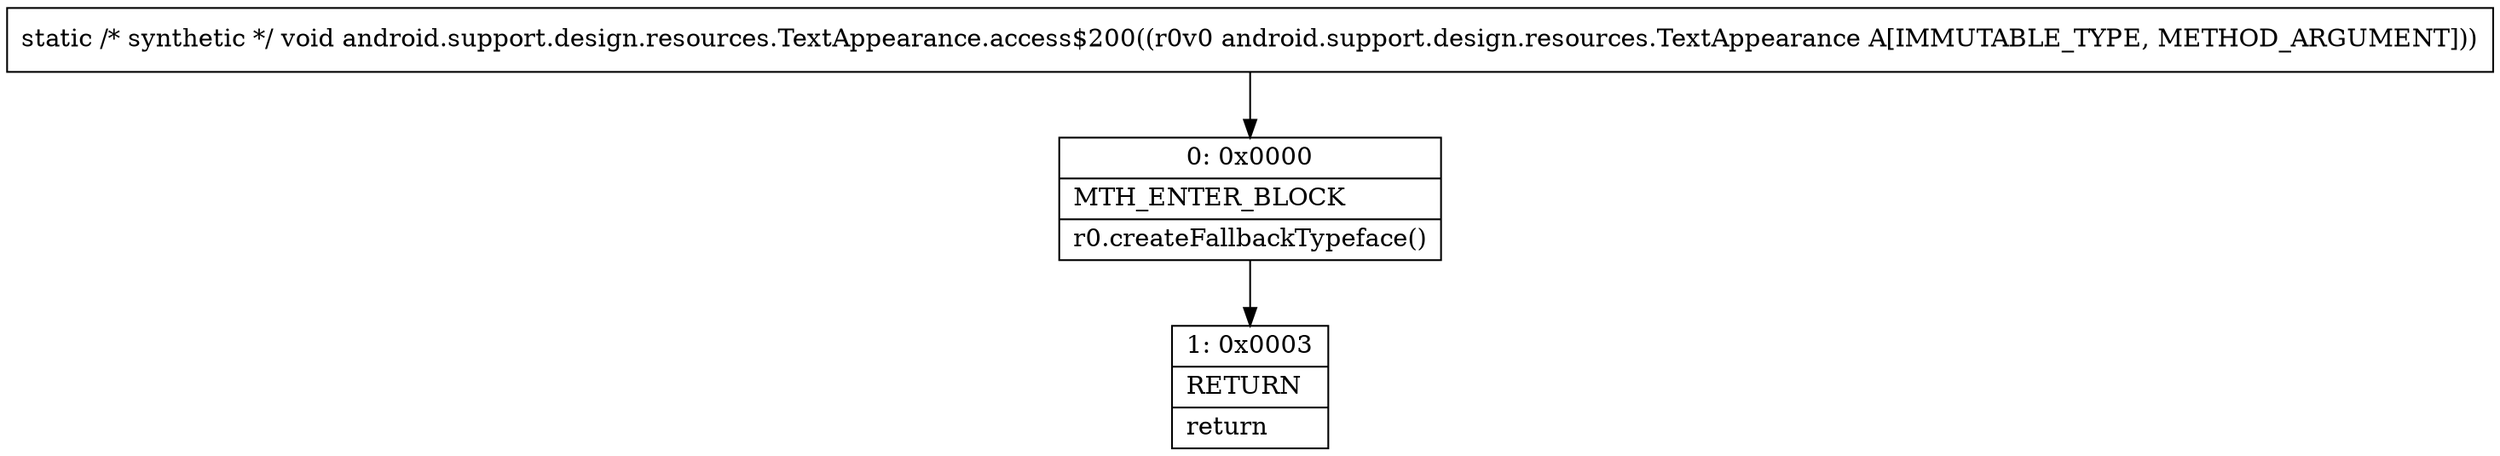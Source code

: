 digraph "CFG forandroid.support.design.resources.TextAppearance.access$200(Landroid\/support\/design\/resources\/TextAppearance;)V" {
Node_0 [shape=record,label="{0\:\ 0x0000|MTH_ENTER_BLOCK\l|r0.createFallbackTypeface()\l}"];
Node_1 [shape=record,label="{1\:\ 0x0003|RETURN\l|return\l}"];
MethodNode[shape=record,label="{static \/* synthetic *\/ void android.support.design.resources.TextAppearance.access$200((r0v0 android.support.design.resources.TextAppearance A[IMMUTABLE_TYPE, METHOD_ARGUMENT])) }"];
MethodNode -> Node_0;
Node_0 -> Node_1;
}

